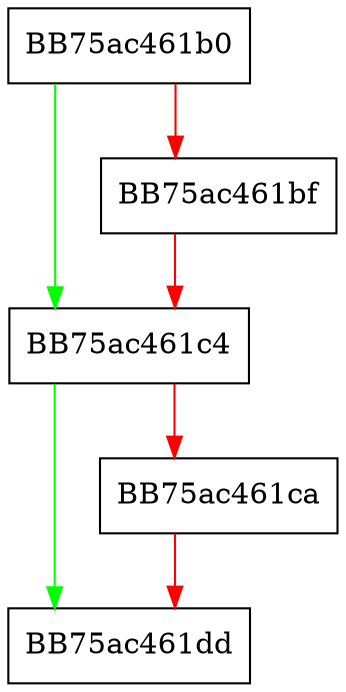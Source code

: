 digraph Release {
  node [shape="box"];
  graph [splines=ortho];
  BB75ac461b0 -> BB75ac461c4 [color="green"];
  BB75ac461b0 -> BB75ac461bf [color="red"];
  BB75ac461bf -> BB75ac461c4 [color="red"];
  BB75ac461c4 -> BB75ac461dd [color="green"];
  BB75ac461c4 -> BB75ac461ca [color="red"];
  BB75ac461ca -> BB75ac461dd [color="red"];
}
